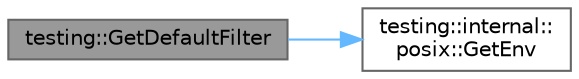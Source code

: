digraph "testing::GetDefaultFilter"
{
 // LATEX_PDF_SIZE
  bgcolor="transparent";
  edge [fontname=Helvetica,fontsize=10,labelfontname=Helvetica,labelfontsize=10];
  node [fontname=Helvetica,fontsize=10,shape=box,height=0.2,width=0.4];
  rankdir="LR";
  Node1 [id="Node000001",label="testing::GetDefaultFilter",height=0.2,width=0.4,color="gray40", fillcolor="grey60", style="filled", fontcolor="black",tooltip=" "];
  Node1 -> Node2 [id="edge1_Node000001_Node000002",color="steelblue1",style="solid",tooltip=" "];
  Node2 [id="Node000002",label="testing::internal::\lposix::GetEnv",height=0.2,width=0.4,color="grey40", fillcolor="white", style="filled",URL="$namespacetesting_1_1internal_1_1posix.html#aa78973d3f7aa4efd24742b0537c8cd50",tooltip=" "];
}
